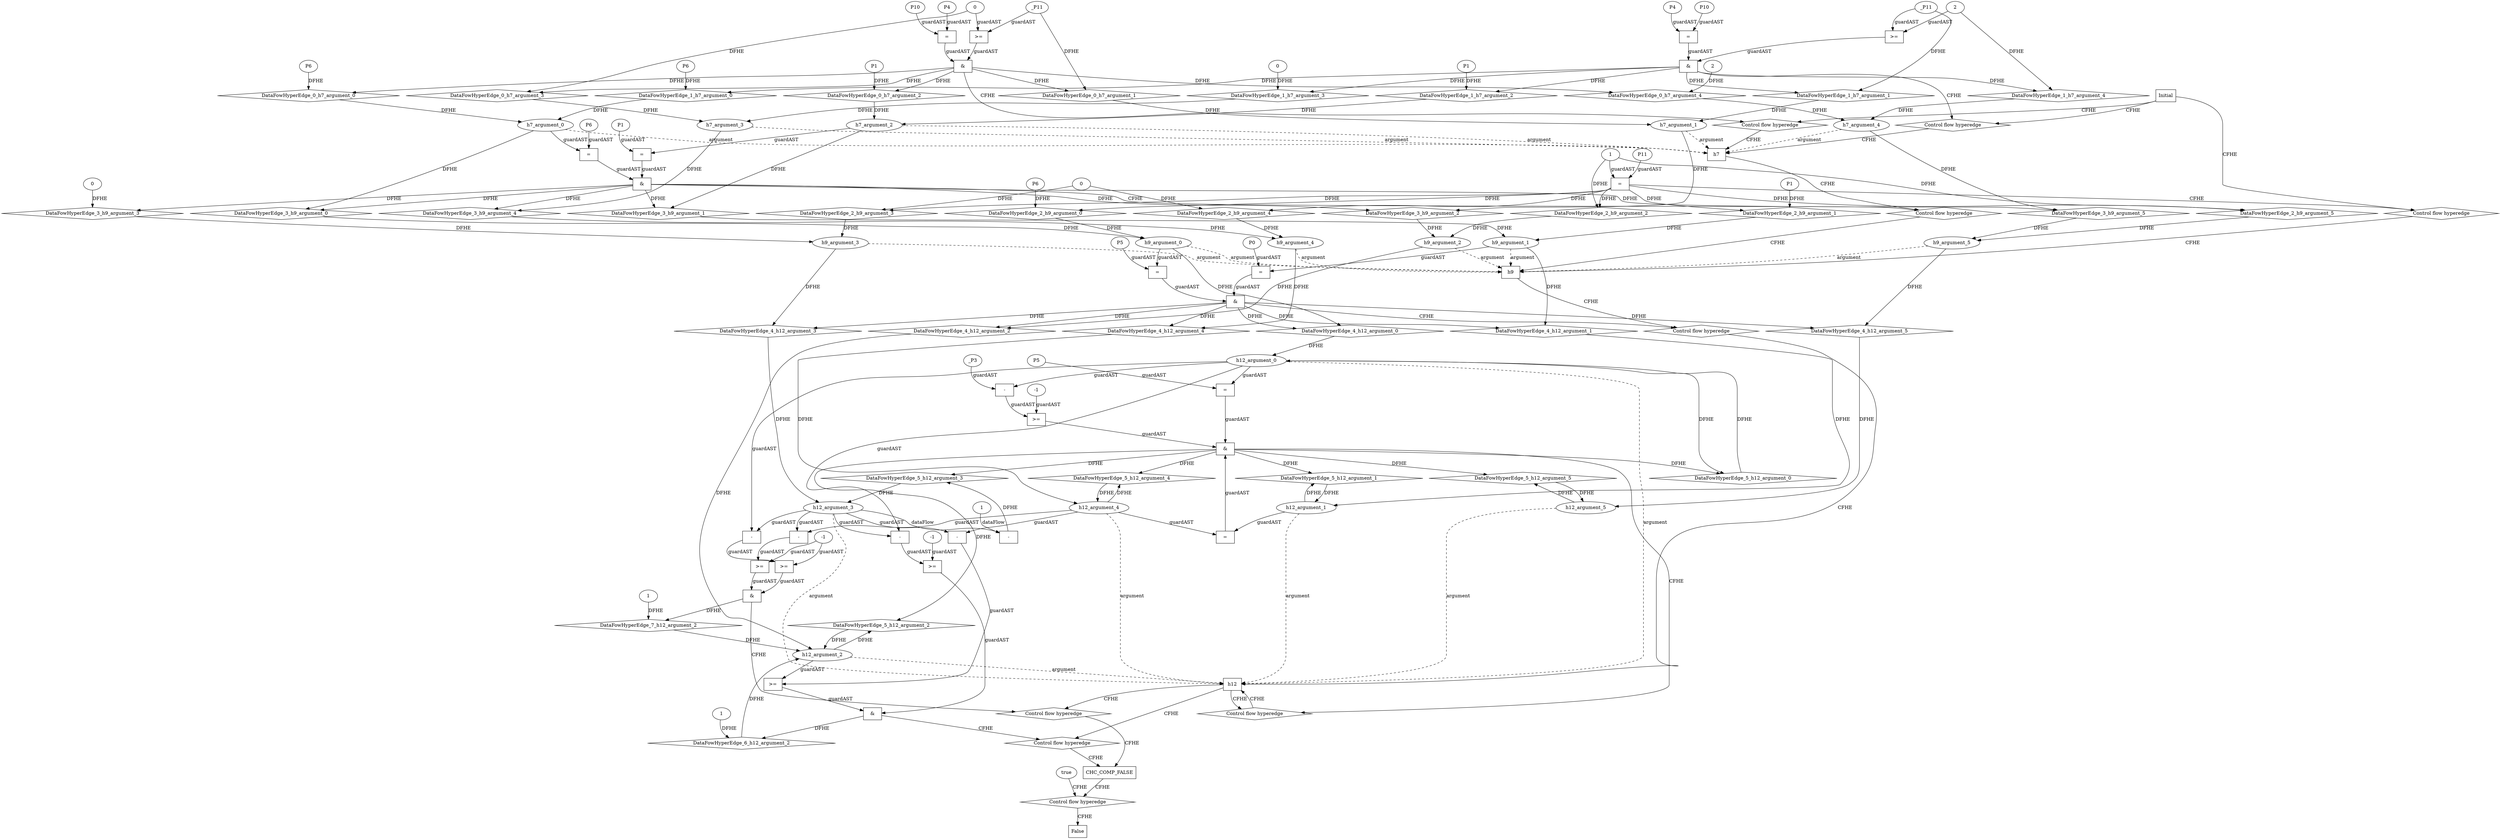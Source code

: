 // Horn Graph
digraph {
	"xxxh7___Initial_0xxxdataFlow_0_node_0" [label="P6"  nodeName="xxxh7___Initial_0xxxdataFlow_0_node_0" class=symbolicConstant GNNNodeID=5]
	"xxxh7___Initial_0xxxdataFlow1_node_0" [label="2"  nodeName="xxxh7___Initial_0xxxdataFlow1_node_0" class=IdealInt GNNNodeID=6]
	"xxxh7___Initial_0xxxdataFlow2_node_0" [label="_P11"  nodeName="xxxh7___Initial_0xxxdataFlow2_node_0" class=symbolicConstant GNNNodeID=7]
	"xxxh7___Initial_0xxxdataFlow3_node_0" [label="0"  nodeName="xxxh7___Initial_0xxxdataFlow3_node_0" class=IdealInt GNNNodeID=8]
	"xxxh7___Initial_0xxxdataFlow4_node_0" [label="P1"  nodeName="xxxh7___Initial_0xxxdataFlow4_node_0" class=symbolicConstant GNNNodeID=9]
	"xxxh7___Initial_0xxxguard_0_node_0" [label=">="  nodeName="xxxh7___Initial_0xxxguard_0_node_0" class=Operator GNNNodeID=10 shape=rect]
		"xxxh7___Initial_0xxxdataFlow3_node_0" -> "xxxh7___Initial_0xxxguard_0_node_0" [ label="guardAST"]
		"xxxh7___Initial_0xxxdataFlow2_node_0" -> "xxxh7___Initial_0xxxguard_0_node_0" [ label="guardAST"]
	"xxxh7___Initial_0xxxguard1_node_0" [label="="  nodeName="xxxh7___Initial_0xxxguard1_node_0" class=Operator GNNNodeID=11 shape=rect]
	"xxxh7___Initial_0xxxguard1_node_1" [label="P4"  nodeName="xxxh7___Initial_0xxxguard1_node_1" class=symbolicConstant GNNNodeID=12]
	"xxxh7___Initial_0xxxguard1_node_2" [label="P10"  nodeName="xxxh7___Initial_0xxxguard1_node_2" class=symbolicConstant GNNNodeID=13]
		"xxxh7___Initial_0xxxguard1_node_1" -> "xxxh7___Initial_0xxxguard1_node_0" [ label="guardAST"]
		"xxxh7___Initial_0xxxguard1_node_2" -> "xxxh7___Initial_0xxxguard1_node_0" [ label="guardAST"]
	"xxxh7___Initial_1xxxdataFlow_0_node_0" [label="P6"  nodeName="xxxh7___Initial_1xxxdataFlow_0_node_0" class=symbolicConstant GNNNodeID=14]
	"xxxh7___Initial_1xxxdataFlow1_node_0" [label="2"  nodeName="xxxh7___Initial_1xxxdataFlow1_node_0" class=IdealInt GNNNodeID=15]
	"xxxh7___Initial_1xxxdataFlow2_node_0" [label="_P11"  nodeName="xxxh7___Initial_1xxxdataFlow2_node_0" class=symbolicConstant GNNNodeID=16]
	"xxxh7___Initial_1xxxdataFlow3_node_0" [label="0"  nodeName="xxxh7___Initial_1xxxdataFlow3_node_0" class=IdealInt GNNNodeID=17]
	"xxxh7___Initial_1xxxdataFlow4_node_0" [label="P1"  nodeName="xxxh7___Initial_1xxxdataFlow4_node_0" class=symbolicConstant GNNNodeID=18]
	"xxxh7___Initial_1xxxguard_0_node_0" [label=">="  nodeName="xxxh7___Initial_1xxxguard_0_node_0" class=Operator GNNNodeID=19 shape=rect]
		"xxxh7___Initial_1xxxdataFlow2_node_0" -> "xxxh7___Initial_1xxxguard_0_node_0" [ label="guardAST"]
		"xxxh7___Initial_1xxxdataFlow1_node_0" -> "xxxh7___Initial_1xxxguard_0_node_0" [ label="guardAST"]
	"xxxh7___Initial_1xxxguard1_node_0" [label="="  nodeName="xxxh7___Initial_1xxxguard1_node_0" class=Operator GNNNodeID=20 shape=rect]
	"xxxh7___Initial_1xxxguard1_node_1" [label="P4"  nodeName="xxxh7___Initial_1xxxguard1_node_1" class=symbolicConstant GNNNodeID=21]
	"xxxh7___Initial_1xxxguard1_node_2" [label="P10"  nodeName="xxxh7___Initial_1xxxguard1_node_2" class=symbolicConstant GNNNodeID=22]
		"xxxh7___Initial_1xxxguard1_node_1" -> "xxxh7___Initial_1xxxguard1_node_0" [ label="guardAST"]
		"xxxh7___Initial_1xxxguard1_node_2" -> "xxxh7___Initial_1xxxguard1_node_0" [ label="guardAST"]
	"xxxh9___Initial_2xxxdataFlow_0_node_0" [label="0"  nodeName="xxxh9___Initial_2xxxdataFlow_0_node_0" class=IdealInt GNNNodeID=29]
	"xxxh9___Initial_2xxxdataFlow1_node_0" [label="1"  nodeName="xxxh9___Initial_2xxxdataFlow1_node_0" class=IdealInt GNNNodeID=30]
	"xxxh9___Initial_2xxxdataFlow3_node_0" [label="P1"  nodeName="xxxh9___Initial_2xxxdataFlow3_node_0" class=symbolicConstant GNNNodeID=31]
	"xxxh9___Initial_2xxxdataFlow4_node_0" [label="P6"  nodeName="xxxh9___Initial_2xxxdataFlow4_node_0" class=symbolicConstant GNNNodeID=32]
	"xxxh9___Initial_2xxxguard_0_node_0" [label="="  nodeName="xxxh9___Initial_2xxxguard_0_node_0" class=Operator GNNNodeID=33 shape=rect]
	"xxxh9___Initial_2xxxguard_0_node_2" [label="P11"  nodeName="xxxh9___Initial_2xxxguard_0_node_2" class=symbolicConstant GNNNodeID=34]
		"xxxh9___Initial_2xxxdataFlow1_node_0" -> "xxxh9___Initial_2xxxguard_0_node_0" [ label="guardAST"]
		"xxxh9___Initial_2xxxguard_0_node_2" -> "xxxh9___Initial_2xxxguard_0_node_0" [ label="guardAST"]
	"xxxh9___h7_3xxxdataFlow1_node_0" [label="0"  nodeName="xxxh9___h7_3xxxdataFlow1_node_0" class=IdealInt GNNNodeID=35]
	"xxxh9___h7_3xxxguard_0_node_0" [label="="  nodeName="xxxh9___h7_3xxxguard_0_node_0" class=Operator GNNNodeID=36 shape=rect]
	"xxxh9___h7_3xxxguard_0_node_1" [label="P6"  nodeName="xxxh9___h7_3xxxguard_0_node_1" class=symbolicConstant GNNNodeID=37]
		"xxxh9___h7_3xxxguard_0_node_1" -> "xxxh9___h7_3xxxguard_0_node_0" [ label="guardAST"]
		"h7_argument_0" -> "xxxh9___h7_3xxxguard_0_node_0" [ label="guardAST"]
	"xxxh9___h7_3xxxguard1_node_0" [label="="  nodeName="xxxh9___h7_3xxxguard1_node_0" class=Operator GNNNodeID=38 shape=rect]
	"xxxh9___h7_3xxxguard1_node_1" [label="P1"  nodeName="xxxh9___h7_3xxxguard1_node_1" class=symbolicConstant GNNNodeID=39]
		"xxxh9___h7_3xxxguard1_node_1" -> "xxxh9___h7_3xxxguard1_node_0" [ label="guardAST"]
		"h7_argument_2" -> "xxxh9___h7_3xxxguard1_node_0" [ label="guardAST"]
	"xxxh12___h9_4xxxguard_0_node_0" [label="="  nodeName="xxxh12___h9_4xxxguard_0_node_0" class=Operator GNNNodeID=46 shape=rect]
	"xxxh12___h9_4xxxguard_0_node_1" [label="P5"  nodeName="xxxh12___h9_4xxxguard_0_node_1" class=symbolicConstant GNNNodeID=47]
		"xxxh12___h9_4xxxguard_0_node_1" -> "xxxh12___h9_4xxxguard_0_node_0" [ label="guardAST"]
		"h9_argument_0" -> "xxxh12___h9_4xxxguard_0_node_0" [ label="guardAST"]
	"xxxh12___h9_4xxxguard1_node_0" [label="="  nodeName="xxxh12___h9_4xxxguard1_node_0" class=Operator GNNNodeID=48 shape=rect]
	"xxxh12___h9_4xxxguard1_node_1" [label="P0"  nodeName="xxxh12___h9_4xxxguard1_node_1" class=symbolicConstant GNNNodeID=49]
		"xxxh12___h9_4xxxguard1_node_1" -> "xxxh12___h9_4xxxguard1_node_0" [ label="guardAST"]
		"h9_argument_1" -> "xxxh12___h9_4xxxguard1_node_0" [ label="guardAST"]
	"xxxh12___h12_5xxxdataFlow_0_node_0" [label="-"  nodeName="xxxh12___h12_5xxxdataFlow_0_node_0" class=Operator GNNNodeID=50 shape=rect]
	"xxxh12___h12_5xxxdataFlow_0_node_2" [label="1"  nodeName="xxxh12___h12_5xxxdataFlow_0_node_2" class=IdealInt GNNNodeID=51]
		"h12_argument_3" -> "xxxh12___h12_5xxxdataFlow_0_node_0" [ label="dataFlow"]
		"xxxh12___h12_5xxxdataFlow_0_node_2" -> "xxxh12___h12_5xxxdataFlow_0_node_0" [ label="dataFlow"]
	"xxxh12___h12_5xxxguard_0_node_0" [label=">="  nodeName="xxxh12___h12_5xxxguard_0_node_0" class=Operator GNNNodeID=52 shape=rect]
	"xxxh12___h12_5xxxguard_0_node_1" [label="-"  nodeName="xxxh12___h12_5xxxguard_0_node_1" class=Operator GNNNodeID=53 shape=rect]
	"xxxh12___h12_5xxxguard_0_node_3" [label="_P3"  nodeName="xxxh12___h12_5xxxguard_0_node_3" class=symbolicConstant GNNNodeID=54]
	"xxxh12___h12_5xxxguard_0_node_4" [label="-1"  nodeName="xxxh12___h12_5xxxguard_0_node_4" class=IdealInt GNNNodeID=55]
		"xxxh12___h12_5xxxguard_0_node_1" -> "xxxh12___h12_5xxxguard_0_node_0" [ label="guardAST"]
		"xxxh12___h12_5xxxguard_0_node_4" -> "xxxh12___h12_5xxxguard_0_node_0" [ label="guardAST"]
		"h12_argument_0" -> "xxxh12___h12_5xxxguard_0_node_1" [ label="guardAST"]
		"xxxh12___h12_5xxxguard_0_node_3" -> "xxxh12___h12_5xxxguard_0_node_1" [ label="guardAST"]
	"xxxh12___h12_5xxxguard1_node_0" [label="="  nodeName="xxxh12___h12_5xxxguard1_node_0" class=Operator GNNNodeID=56 shape=rect]
	"xxxh12___h12_5xxxguard1_node_1" [label="P5"  nodeName="xxxh12___h12_5xxxguard1_node_1" class=symbolicConstant GNNNodeID=57]
		"xxxh12___h12_5xxxguard1_node_1" -> "xxxh12___h12_5xxxguard1_node_0" [ label="guardAST"]
		"h12_argument_0" -> "xxxh12___h12_5xxxguard1_node_0" [ label="guardAST"]
	"xxxh12___h12_5xxxguard2_node_0" [label="="  nodeName="xxxh12___h12_5xxxguard2_node_0" class=Operator GNNNodeID=58 shape=rect]
		"h12_argument_4" -> "xxxh12___h12_5xxxguard2_node_0" [ label="guardAST"]
		"h12_argument_1" -> "xxxh12___h12_5xxxguard2_node_0" [ label="guardAST"]
	"xxxCHC_COMP_FALSE___h12_6xxxguard_0_node_0" [label=">="  nodeName="xxxCHC_COMP_FALSE___h12_6xxxguard_0_node_0" class=Operator GNNNodeID=59 shape=rect]
	"xxxCHC_COMP_FALSE___h12_6xxxguard_0_node_1" [label="-"  nodeName="xxxCHC_COMP_FALSE___h12_6xxxguard_0_node_1" class=Operator GNNNodeID=60 shape=rect]
		"xxxCHC_COMP_FALSE___h12_6xxxguard_0_node_1" -> "xxxCHC_COMP_FALSE___h12_6xxxguard_0_node_0" [ label="guardAST"]
		"h12_argument_2" -> "xxxCHC_COMP_FALSE___h12_6xxxguard_0_node_0" [ label="guardAST"]
		"h12_argument_3" -> "xxxCHC_COMP_FALSE___h12_6xxxguard_0_node_1" [ label="guardAST"]
		"h12_argument_4" -> "xxxCHC_COMP_FALSE___h12_6xxxguard_0_node_1" [ label="guardAST"]
	"xxxCHC_COMP_FALSE___h12_6xxxguard1_node_0" [label=">="  nodeName="xxxCHC_COMP_FALSE___h12_6xxxguard1_node_0" class=Operator GNNNodeID=61 shape=rect]
	"xxxCHC_COMP_FALSE___h12_6xxxguard1_node_1" [label="-1"  nodeName="xxxCHC_COMP_FALSE___h12_6xxxguard1_node_1" class=IdealInt GNNNodeID=62]
	"xxxCHC_COMP_FALSE___h12_6xxxguard1_node_2" [label="-"  nodeName="xxxCHC_COMP_FALSE___h12_6xxxguard1_node_2" class=Operator GNNNodeID=63 shape=rect]
		"xxxCHC_COMP_FALSE___h12_6xxxguard1_node_1" -> "xxxCHC_COMP_FALSE___h12_6xxxguard1_node_0" [ label="guardAST"]
		"xxxCHC_COMP_FALSE___h12_6xxxguard1_node_2" -> "xxxCHC_COMP_FALSE___h12_6xxxguard1_node_0" [ label="guardAST"]
		"h12_argument_0" -> "xxxCHC_COMP_FALSE___h12_6xxxguard1_node_2" [ label="guardAST"]
		"h12_argument_3" -> "xxxCHC_COMP_FALSE___h12_6xxxguard1_node_2" [ label="guardAST"]
	"xxxCHC_COMP_FALSE___h12_7xxxguard_0_node_0" [label=">="  nodeName="xxxCHC_COMP_FALSE___h12_7xxxguard_0_node_0" class=Operator GNNNodeID=64 shape=rect]
	"xxxCHC_COMP_FALSE___h12_7xxxguard_0_node_1" [label="-1"  nodeName="xxxCHC_COMP_FALSE___h12_7xxxguard_0_node_1" class=IdealInt GNNNodeID=65]
	"xxxCHC_COMP_FALSE___h12_7xxxguard_0_node_2" [label="-"  nodeName="xxxCHC_COMP_FALSE___h12_7xxxguard_0_node_2" class=Operator GNNNodeID=66 shape=rect]
		"xxxCHC_COMP_FALSE___h12_7xxxguard_0_node_1" -> "xxxCHC_COMP_FALSE___h12_7xxxguard_0_node_0" [ label="guardAST"]
		"xxxCHC_COMP_FALSE___h12_7xxxguard_0_node_2" -> "xxxCHC_COMP_FALSE___h12_7xxxguard_0_node_0" [ label="guardAST"]
		"h12_argument_3" -> "xxxCHC_COMP_FALSE___h12_7xxxguard_0_node_2" [ label="guardAST"]
		"h12_argument_4" -> "xxxCHC_COMP_FALSE___h12_7xxxguard_0_node_2" [ label="guardAST"]
	"xxxCHC_COMP_FALSE___h12_7xxxguard1_node_0" [label=">="  nodeName="xxxCHC_COMP_FALSE___h12_7xxxguard1_node_0" class=Operator GNNNodeID=67 shape=rect]
	"xxxCHC_COMP_FALSE___h12_7xxxguard1_node_2" [label="-"  nodeName="xxxCHC_COMP_FALSE___h12_7xxxguard1_node_2" class=Operator GNNNodeID=68 shape=rect]
		"xxxCHC_COMP_FALSE___h12_7xxxguard_0_node_1" -> "xxxCHC_COMP_FALSE___h12_7xxxguard1_node_0" [ label="guardAST"]
		"xxxCHC_COMP_FALSE___h12_7xxxguard1_node_2" -> "xxxCHC_COMP_FALSE___h12_7xxxguard1_node_0" [ label="guardAST"]
		"h12_argument_0" -> "xxxCHC_COMP_FALSE___h12_7xxxguard1_node_2" [ label="guardAST"]
		"h12_argument_3" -> "xxxCHC_COMP_FALSE___h12_7xxxguard1_node_2" [ label="guardAST"]
	"xxxFALSE___CHC_COMP_FALSE_8xxxguard_0_node_0" [label="true"  nodeName="xxxFALSE___CHC_COMP_FALSE_8xxxguard_0_node_0" class=Constant GNNNodeID=69]
	"CHC_COMP_FALSE" [label="CHC_COMP_FALSE"  nodeName="CHC_COMP_FALSE" class=CONTROL GNNNodeID=70 shape="rect"]
	"h12" [label="h12"  nodeName="h12" class=CONTROL GNNNodeID=71 shape="rect"]
	"h7" [label="h7"  nodeName="h7" class=CONTROL GNNNodeID=72 shape="rect"]
	"h9" [label="h9"  nodeName="h9" class=CONTROL GNNNodeID=73 shape="rect"]
	"FALSE" [label="False"  nodeName=False class=CONTROL GNNNodeID=74 shape="rect"]
	"Initial" [label="Initial"  nodeName=Initial class=CONTROL GNNNodeID=75 shape="rect"]
	"ControlFowHyperEdge_0" [label="Control flow hyperedge"  hyperEdgeNodeID=0 nodeName=ControlFowHyperEdge_0 class=controlFlowHyperEdge shape="diamond"]
		"Initial" -> ControlFowHyperEdge_0 [ label="CFHE"]
		"ControlFowHyperEdge_0" -> "h7" [ label="CFHE"]
	"ControlFowHyperEdge_1" [label="Control flow hyperedge"  hyperEdgeNodeID=1 nodeName=ControlFowHyperEdge_1 class=controlFlowHyperEdge shape="diamond"]
		"Initial" -> ControlFowHyperEdge_1 [ label="CFHE"]
		"ControlFowHyperEdge_1" -> "h7" [ label="CFHE"]
	"ControlFowHyperEdge_2" [label="Control flow hyperedge"  hyperEdgeNodeID=2 nodeName=ControlFowHyperEdge_2 class=controlFlowHyperEdge shape="diamond"]
		"Initial" -> ControlFowHyperEdge_2 [ label="CFHE"]
		"ControlFowHyperEdge_2" -> "h9" [ label="CFHE"]
	"ControlFowHyperEdge_3" [label="Control flow hyperedge"  hyperEdgeNodeID=3 nodeName=ControlFowHyperEdge_3 class=controlFlowHyperEdge shape="diamond"]
		"h7" -> ControlFowHyperEdge_3 [ label="CFHE"]
		"ControlFowHyperEdge_3" -> "h9" [ label="CFHE"]
	"ControlFowHyperEdge_4" [label="Control flow hyperedge"  hyperEdgeNodeID=4 nodeName=ControlFowHyperEdge_4 class=controlFlowHyperEdge shape="diamond"]
		"h9" -> ControlFowHyperEdge_4 [ label="CFHE"]
		"ControlFowHyperEdge_4" -> "h12" [ label="CFHE"]
	"ControlFowHyperEdge_5" [label="Control flow hyperedge"  hyperEdgeNodeID=5 nodeName=ControlFowHyperEdge_5 class=controlFlowHyperEdge shape="diamond"]
		"h12" -> ControlFowHyperEdge_5 [ label="CFHE"]
		"ControlFowHyperEdge_5" -> "h12" [ label="CFHE"]
	"ControlFowHyperEdge_6" [label="Control flow hyperedge"  hyperEdgeNodeID=6 nodeName=ControlFowHyperEdge_6 class=controlFlowHyperEdge shape="diamond"]
		"h12" -> ControlFowHyperEdge_6 [ label="CFHE"]
		"ControlFowHyperEdge_6" -> "CHC_COMP_FALSE" [ label="CFHE"]
	"ControlFowHyperEdge_7" [label="Control flow hyperedge"  hyperEdgeNodeID=7 nodeName=ControlFowHyperEdge_7 class=controlFlowHyperEdge shape="diamond"]
		"h12" -> ControlFowHyperEdge_7 [ label="CFHE"]
		"ControlFowHyperEdge_7" -> "CHC_COMP_FALSE" [ label="CFHE"]
	"ControlFowHyperEdge_8" [label="Control flow hyperedge"  hyperEdgeNodeID=8 nodeName=ControlFowHyperEdge_8 class=controlFlowHyperEdge shape="diamond"]
		"CHC_COMP_FALSE" -> ControlFowHyperEdge_8 [ label="CFHE"]
		"ControlFowHyperEdge_8" -> "FALSE" [ label="CFHE"]
	"h7_argument_0" [label="h7_argument_0"  nodeName=argument0 class=argument shape=oval GNNNodeID=76 head="h7"]
		"h7_argument_0" -> "h7" [ label="argument" style=dashed]
	"h7_argument_1" [label="h7_argument_1"  nodeName=argument1 class=argument shape=oval GNNNodeID=76 head="h7"]
		"h7_argument_1" -> "h7" [ label="argument" style=dashed]
	"h7_argument_2" [label="h7_argument_2"  nodeName=argument2 class=argument shape=oval GNNNodeID=76 head="h7"]
		"h7_argument_2" -> "h7" [ label="argument" style=dashed]
	"h7_argument_3" [label="h7_argument_3"  nodeName=argument3 class=argument shape=oval GNNNodeID=76 head="h7"]
		"h7_argument_3" -> "h7" [ label="argument" style=dashed]
	"h7_argument_4" [label="h7_argument_4"  nodeName=argument4 class=argument shape=oval GNNNodeID=76 head="h7"]
		"h7_argument_4" -> "h7" [ label="argument" style=dashed]
	"h9_argument_0" [label="h9_argument_0"  nodeName=argument0 class=argument shape=oval GNNNodeID=76 head="h9"]
		"h9_argument_0" -> "h9" [ label="argument" style=dashed]
	"h9_argument_1" [label="h9_argument_1"  nodeName=argument1 class=argument shape=oval GNNNodeID=76 head="h9"]
		"h9_argument_1" -> "h9" [ label="argument" style=dashed]
	"h9_argument_2" [label="h9_argument_2"  nodeName=argument2 class=argument shape=oval GNNNodeID=76 head="h9"]
		"h9_argument_2" -> "h9" [ label="argument" style=dashed]
	"h9_argument_3" [label="h9_argument_3"  nodeName=argument3 class=argument shape=oval GNNNodeID=76 head="h9"]
		"h9_argument_3" -> "h9" [ label="argument" style=dashed]
	"h9_argument_4" [label="h9_argument_4"  nodeName=argument4 class=argument shape=oval GNNNodeID=76 head="h9"]
		"h9_argument_4" -> "h9" [ label="argument" style=dashed]
	"h9_argument_5" [label="h9_argument_5"  nodeName=argument5 class=argument shape=oval GNNNodeID=76 head="h9"]
		"h9_argument_5" -> "h9" [ label="argument" style=dashed]
	"h12_argument_0" [label="h12_argument_0"  nodeName=argument0 class=argument shape=oval GNNNodeID=76 head="h12"]
		"h12_argument_0" -> "h12" [ label="argument" style=dashed]
	"h12_argument_1" [label="h12_argument_1"  nodeName=argument1 class=argument shape=oval GNNNodeID=76 head="h12"]
		"h12_argument_1" -> "h12" [ label="argument" style=dashed]
	"h12_argument_2" [label="h12_argument_2"  nodeName=argument2 class=argument shape=oval GNNNodeID=76 head="h12"]
		"h12_argument_2" -> "h12" [ label="argument" style=dashed]
	"h12_argument_3" [label="h12_argument_3"  nodeName=argument3 class=argument shape=oval GNNNodeID=76 head="h12"]
		"h12_argument_3" -> "h12" [ label="argument" style=dashed]
	"h12_argument_4" [label="h12_argument_4"  nodeName=argument4 class=argument shape=oval GNNNodeID=76 head="h12"]
		"h12_argument_4" -> "h12" [ label="argument" style=dashed]
	"h12_argument_5" [label="h12_argument_5"  nodeName=argument5 class=argument shape=oval GNNNodeID=76 head="h12"]
		"h12_argument_5" -> "h12" [ label="argument" style=dashed]
	"xxxh7___Initial_0xxx_and" [label="&"  andName="xxxh7___Initial_0xxx_and" class=Operator shape=rect]
		"xxxh7___Initial_0xxxguard_0_node_0" -> "xxxh7___Initial_0xxx_and" [ label="guardAST"]
		"xxxh7___Initial_0xxxguard1_node_0" -> "xxxh7___Initial_0xxx_and" [ label="guardAST"]
		"xxxh7___Initial_0xxx_and" -> "ControlFowHyperEdge_0" [ label="CFHE"]
	"xxxh7___Initial_1xxx_and" [label="&"  andName="xxxh7___Initial_1xxx_and" class=Operator shape=rect]
		"xxxh7___Initial_1xxxguard_0_node_0" -> "xxxh7___Initial_1xxx_and" [ label="guardAST"]
		"xxxh7___Initial_1xxxguard1_node_0" -> "xxxh7___Initial_1xxx_and" [ label="guardAST"]
		"xxxh7___Initial_1xxx_and" -> "ControlFowHyperEdge_1" [ label="CFHE"]
		"xxxh9___Initial_2xxxguard_0_node_0" -> "ControlFowHyperEdge_2" [ label="CFHE"]
	"xxxh9___h7_3xxx_and" [label="&"  andName="xxxh9___h7_3xxx_and" class=Operator shape=rect]
		"xxxh9___h7_3xxxguard_0_node_0" -> "xxxh9___h7_3xxx_and" [ label="guardAST"]
		"xxxh9___h7_3xxxguard1_node_0" -> "xxxh9___h7_3xxx_and" [ label="guardAST"]
		"xxxh9___h7_3xxx_and" -> "ControlFowHyperEdge_3" [ label="CFHE"]
	"xxxh12___h9_4xxx_and" [label="&"  andName="xxxh12___h9_4xxx_and" class=Operator shape=rect]
		"xxxh12___h9_4xxxguard_0_node_0" -> "xxxh12___h9_4xxx_and" [ label="guardAST"]
		"xxxh12___h9_4xxxguard1_node_0" -> "xxxh12___h9_4xxx_and" [ label="guardAST"]
		"xxxh12___h9_4xxx_and" -> "ControlFowHyperEdge_4" [ label="CFHE"]
	"xxxh12___h12_5xxx_and" [label="&"  andName="xxxh12___h12_5xxx_and" class=Operator shape=rect]
		"xxxh12___h12_5xxxguard_0_node_0" -> "xxxh12___h12_5xxx_and" [ label="guardAST"]
		"xxxh12___h12_5xxxguard1_node_0" -> "xxxh12___h12_5xxx_and" [ label="guardAST"]
		"xxxh12___h12_5xxxguard2_node_0" -> "xxxh12___h12_5xxx_and" [ label="guardAST"]
		"xxxh12___h12_5xxx_and" -> "ControlFowHyperEdge_5" [ label="CFHE"]
	"xxxCHC_COMP_FALSE___h12_6xxx_and" [label="&"  andName="xxxCHC_COMP_FALSE___h12_6xxx_and" class=Operator shape=rect]
		"xxxCHC_COMP_FALSE___h12_6xxxguard_0_node_0" -> "xxxCHC_COMP_FALSE___h12_6xxx_and" [ label="guardAST"]
		"xxxCHC_COMP_FALSE___h12_6xxxguard1_node_0" -> "xxxCHC_COMP_FALSE___h12_6xxx_and" [ label="guardAST"]
		"xxxCHC_COMP_FALSE___h12_6xxx_and" -> "ControlFowHyperEdge_6" [ label="CFHE"]
	"xxxCHC_COMP_FALSE___h12_7xxx_and" [label="&"  andName="xxxCHC_COMP_FALSE___h12_7xxx_and" class=Operator shape=rect]
		"xxxCHC_COMP_FALSE___h12_7xxxguard_0_node_0" -> "xxxCHC_COMP_FALSE___h12_7xxx_and" [ label="guardAST"]
		"xxxCHC_COMP_FALSE___h12_7xxxguard1_node_0" -> "xxxCHC_COMP_FALSE___h12_7xxx_and" [ label="guardAST"]
		"xxxCHC_COMP_FALSE___h12_7xxx_and" -> "ControlFowHyperEdge_7" [ label="CFHE"]
		"xxxFALSE___CHC_COMP_FALSE_8xxxguard_0_node_0" -> "ControlFowHyperEdge_8" [ label="CFHE"]
	"xxxCHC_COMP_FALSE___h12_6xxxh12_argument_2_constant_1" [label="1"  nodeName="xxxCHC_COMP_FALSE___h12_6xxxh12_argument_2_constant_1" class=Constant]
	"DataFowHyperEdge_6_h12_argument_2" [label="DataFowHyperEdge_6_h12_argument_2"  nodeName="DataFowHyperEdge_6_h12_argument_2" class=DataFlowHyperedge shape=diamond]
		"DataFowHyperEdge_6_h12_argument_2" -> "h12_argument_2" [ label="DFHE"]
		"xxxCHC_COMP_FALSE___h12_6xxx_and" -> "DataFowHyperEdge_6_h12_argument_2" [ label="DFHE"]
		"xxxCHC_COMP_FALSE___h12_6xxxh12_argument_2_constant_1" -> "DataFowHyperEdge_6_h12_argument_2" [ label="DFHE"]
	"xxxCHC_COMP_FALSE___h12_7xxxh12_argument_2_constant_1" [label="1"  nodeName="xxxCHC_COMP_FALSE___h12_7xxxh12_argument_2_constant_1" class=Constant]
	"DataFowHyperEdge_7_h12_argument_2" [label="DataFowHyperEdge_7_h12_argument_2"  nodeName="DataFowHyperEdge_7_h12_argument_2" class=DataFlowHyperedge shape=diamond]
		"DataFowHyperEdge_7_h12_argument_2" -> "h12_argument_2" [ label="DFHE"]
		"xxxCHC_COMP_FALSE___h12_7xxx_and" -> "DataFowHyperEdge_7_h12_argument_2" [ label="DFHE"]
		"xxxCHC_COMP_FALSE___h12_7xxxh12_argument_2_constant_1" -> "DataFowHyperEdge_7_h12_argument_2" [ label="DFHE"]
		"h7_argument_0" -> "DataFowHyperEdge_3_h9_argument_0" [ label="DFHE"]
	"DataFowHyperEdge_3_h9_argument_0" [label="DataFowHyperEdge_3_h9_argument_0"  nodeName="DataFowHyperEdge_3_h9_argument_0" class=DataFlowHyperedge shape=diamond]
		"DataFowHyperEdge_3_h9_argument_0" -> "h9_argument_0" [ label="DFHE"]
		"xxxh9___h7_3xxx_and" -> "DataFowHyperEdge_3_h9_argument_0" [ label="DFHE"]
		"h7_argument_2" -> "DataFowHyperEdge_3_h9_argument_1" [ label="DFHE"]
	"DataFowHyperEdge_3_h9_argument_1" [label="DataFowHyperEdge_3_h9_argument_1"  nodeName="DataFowHyperEdge_3_h9_argument_1" class=DataFlowHyperedge shape=diamond]
		"DataFowHyperEdge_3_h9_argument_1" -> "h9_argument_1" [ label="DFHE"]
		"xxxh9___h7_3xxx_and" -> "DataFowHyperEdge_3_h9_argument_1" [ label="DFHE"]
		"h7_argument_3" -> "DataFowHyperEdge_3_h9_argument_4" [ label="DFHE"]
	"DataFowHyperEdge_3_h9_argument_4" [label="DataFowHyperEdge_3_h9_argument_4"  nodeName="DataFowHyperEdge_3_h9_argument_4" class=DataFlowHyperedge shape=diamond]
		"DataFowHyperEdge_3_h9_argument_4" -> "h9_argument_4" [ label="DFHE"]
		"xxxh9___h7_3xxx_and" -> "DataFowHyperEdge_3_h9_argument_4" [ label="DFHE"]
		"h7_argument_4" -> "DataFowHyperEdge_3_h9_argument_5" [ label="DFHE"]
	"DataFowHyperEdge_3_h9_argument_5" [label="DataFowHyperEdge_3_h9_argument_5"  nodeName="DataFowHyperEdge_3_h9_argument_5" class=DataFlowHyperedge shape=diamond]
		"DataFowHyperEdge_3_h9_argument_5" -> "h9_argument_5" [ label="DFHE"]
		"xxxh9___h7_3xxx_and" -> "DataFowHyperEdge_3_h9_argument_5" [ label="DFHE"]
		"h9_argument_0" -> "DataFowHyperEdge_4_h12_argument_0" [ label="DFHE"]
	"DataFowHyperEdge_4_h12_argument_0" [label="DataFowHyperEdge_4_h12_argument_0"  nodeName="DataFowHyperEdge_4_h12_argument_0" class=DataFlowHyperedge shape=diamond]
		"DataFowHyperEdge_4_h12_argument_0" -> "h12_argument_0" [ label="DFHE"]
		"xxxh12___h9_4xxx_and" -> "DataFowHyperEdge_4_h12_argument_0" [ label="DFHE"]
		"h9_argument_4" -> "DataFowHyperEdge_4_h12_argument_4" [ label="DFHE"]
	"DataFowHyperEdge_4_h12_argument_4" [label="DataFowHyperEdge_4_h12_argument_4"  nodeName="DataFowHyperEdge_4_h12_argument_4" class=DataFlowHyperedge shape=diamond]
		"DataFowHyperEdge_4_h12_argument_4" -> "h12_argument_4" [ label="DFHE"]
		"xxxh12___h9_4xxx_and" -> "DataFowHyperEdge_4_h12_argument_4" [ label="DFHE"]
		"h9_argument_2" -> "DataFowHyperEdge_4_h12_argument_2" [ label="DFHE"]
	"DataFowHyperEdge_4_h12_argument_2" [label="DataFowHyperEdge_4_h12_argument_2"  nodeName="DataFowHyperEdge_4_h12_argument_2" class=DataFlowHyperedge shape=diamond]
		"DataFowHyperEdge_4_h12_argument_2" -> "h12_argument_2" [ label="DFHE"]
		"xxxh12___h9_4xxx_and" -> "DataFowHyperEdge_4_h12_argument_2" [ label="DFHE"]
		"h9_argument_5" -> "DataFowHyperEdge_4_h12_argument_5" [ label="DFHE"]
	"DataFowHyperEdge_4_h12_argument_5" [label="DataFowHyperEdge_4_h12_argument_5"  nodeName="DataFowHyperEdge_4_h12_argument_5" class=DataFlowHyperedge shape=diamond]
		"DataFowHyperEdge_4_h12_argument_5" -> "h12_argument_5" [ label="DFHE"]
		"xxxh12___h9_4xxx_and" -> "DataFowHyperEdge_4_h12_argument_5" [ label="DFHE"]
		"h9_argument_1" -> "DataFowHyperEdge_4_h12_argument_1" [ label="DFHE"]
	"DataFowHyperEdge_4_h12_argument_1" [label="DataFowHyperEdge_4_h12_argument_1"  nodeName="DataFowHyperEdge_4_h12_argument_1" class=DataFlowHyperedge shape=diamond]
		"DataFowHyperEdge_4_h12_argument_1" -> "h12_argument_1" [ label="DFHE"]
		"xxxh12___h9_4xxx_and" -> "DataFowHyperEdge_4_h12_argument_1" [ label="DFHE"]
		"h9_argument_3" -> "DataFowHyperEdge_4_h12_argument_3" [ label="DFHE"]
	"DataFowHyperEdge_4_h12_argument_3" [label="DataFowHyperEdge_4_h12_argument_3"  nodeName="DataFowHyperEdge_4_h12_argument_3" class=DataFlowHyperedge shape=diamond]
		"DataFowHyperEdge_4_h12_argument_3" -> "h12_argument_3" [ label="DFHE"]
		"xxxh12___h9_4xxx_and" -> "DataFowHyperEdge_4_h12_argument_3" [ label="DFHE"]
		"h12_argument_0" -> "DataFowHyperEdge_5_h12_argument_0" [ label="DFHE"]
	"DataFowHyperEdge_5_h12_argument_0" [label="DataFowHyperEdge_5_h12_argument_0"  nodeName="DataFowHyperEdge_5_h12_argument_0" class=DataFlowHyperedge shape=diamond]
		"DataFowHyperEdge_5_h12_argument_0" -> "h12_argument_0" [ label="DFHE"]
		"xxxh12___h12_5xxx_and" -> "DataFowHyperEdge_5_h12_argument_0" [ label="DFHE"]
		"h12_argument_1" -> "DataFowHyperEdge_5_h12_argument_1" [ label="DFHE"]
	"DataFowHyperEdge_5_h12_argument_1" [label="DataFowHyperEdge_5_h12_argument_1"  nodeName="DataFowHyperEdge_5_h12_argument_1" class=DataFlowHyperedge shape=diamond]
		"DataFowHyperEdge_5_h12_argument_1" -> "h12_argument_1" [ label="DFHE"]
		"xxxh12___h12_5xxx_and" -> "DataFowHyperEdge_5_h12_argument_1" [ label="DFHE"]
		"h12_argument_2" -> "DataFowHyperEdge_5_h12_argument_2" [ label="DFHE"]
	"DataFowHyperEdge_5_h12_argument_2" [label="DataFowHyperEdge_5_h12_argument_2"  nodeName="DataFowHyperEdge_5_h12_argument_2" class=DataFlowHyperedge shape=diamond]
		"DataFowHyperEdge_5_h12_argument_2" -> "h12_argument_2" [ label="DFHE"]
		"xxxh12___h12_5xxx_and" -> "DataFowHyperEdge_5_h12_argument_2" [ label="DFHE"]
		"h12_argument_5" -> "DataFowHyperEdge_5_h12_argument_5" [ label="DFHE"]
	"DataFowHyperEdge_5_h12_argument_5" [label="DataFowHyperEdge_5_h12_argument_5"  nodeName="DataFowHyperEdge_5_h12_argument_5" class=DataFlowHyperedge shape=diamond]
		"DataFowHyperEdge_5_h12_argument_5" -> "h12_argument_5" [ label="DFHE"]
		"xxxh12___h12_5xxx_and" -> "DataFowHyperEdge_5_h12_argument_5" [ label="DFHE"]
	"DataFowHyperEdge_0_h7_argument_0" [label="DataFowHyperEdge_0_h7_argument_0"  nodeName="DataFowHyperEdge_0_h7_argument_0" class=DataFlowHyperedge shape=diamond]
		"DataFowHyperEdge_0_h7_argument_0" -> "h7_argument_0" [ label="DFHE"]
		"xxxh7___Initial_0xxx_and" -> "DataFowHyperEdge_0_h7_argument_0" [ label="DFHE"]
		"xxxh7___Initial_0xxxdataFlow_0_node_0" -> "DataFowHyperEdge_0_h7_argument_0" [ label="DFHE"]
	"DataFowHyperEdge_0_h7_argument_1" [label="DataFowHyperEdge_0_h7_argument_1"  nodeName="DataFowHyperEdge_0_h7_argument_1" class=DataFlowHyperedge shape=diamond]
		"DataFowHyperEdge_0_h7_argument_1" -> "h7_argument_1" [ label="DFHE"]
		"xxxh7___Initial_0xxx_and" -> "DataFowHyperEdge_0_h7_argument_1" [ label="DFHE"]
		"xxxh7___Initial_0xxxdataFlow2_node_0" -> "DataFowHyperEdge_0_h7_argument_1" [ label="DFHE"]
	"DataFowHyperEdge_0_h7_argument_2" [label="DataFowHyperEdge_0_h7_argument_2"  nodeName="DataFowHyperEdge_0_h7_argument_2" class=DataFlowHyperedge shape=diamond]
		"DataFowHyperEdge_0_h7_argument_2" -> "h7_argument_2" [ label="DFHE"]
		"xxxh7___Initial_0xxx_and" -> "DataFowHyperEdge_0_h7_argument_2" [ label="DFHE"]
		"xxxh7___Initial_0xxxdataFlow4_node_0" -> "DataFowHyperEdge_0_h7_argument_2" [ label="DFHE"]
	"DataFowHyperEdge_0_h7_argument_3" [label="DataFowHyperEdge_0_h7_argument_3"  nodeName="DataFowHyperEdge_0_h7_argument_3" class=DataFlowHyperedge shape=diamond]
		"DataFowHyperEdge_0_h7_argument_3" -> "h7_argument_3" [ label="DFHE"]
		"xxxh7___Initial_0xxx_and" -> "DataFowHyperEdge_0_h7_argument_3" [ label="DFHE"]
		"xxxh7___Initial_0xxxdataFlow3_node_0" -> "DataFowHyperEdge_0_h7_argument_3" [ label="DFHE"]
	"DataFowHyperEdge_0_h7_argument_4" [label="DataFowHyperEdge_0_h7_argument_4"  nodeName="DataFowHyperEdge_0_h7_argument_4" class=DataFlowHyperedge shape=diamond]
		"DataFowHyperEdge_0_h7_argument_4" -> "h7_argument_4" [ label="DFHE"]
		"xxxh7___Initial_0xxx_and" -> "DataFowHyperEdge_0_h7_argument_4" [ label="DFHE"]
		"xxxh7___Initial_0xxxdataFlow1_node_0" -> "DataFowHyperEdge_0_h7_argument_4" [ label="DFHE"]
	"DataFowHyperEdge_1_h7_argument_0" [label="DataFowHyperEdge_1_h7_argument_0"  nodeName="DataFowHyperEdge_1_h7_argument_0" class=DataFlowHyperedge shape=diamond]
		"DataFowHyperEdge_1_h7_argument_0" -> "h7_argument_0" [ label="DFHE"]
		"xxxh7___Initial_1xxx_and" -> "DataFowHyperEdge_1_h7_argument_0" [ label="DFHE"]
		"xxxh7___Initial_1xxxdataFlow_0_node_0" -> "DataFowHyperEdge_1_h7_argument_0" [ label="DFHE"]
	"DataFowHyperEdge_1_h7_argument_1" [label="DataFowHyperEdge_1_h7_argument_1"  nodeName="DataFowHyperEdge_1_h7_argument_1" class=DataFlowHyperedge shape=diamond]
		"DataFowHyperEdge_1_h7_argument_1" -> "h7_argument_1" [ label="DFHE"]
		"xxxh7___Initial_1xxx_and" -> "DataFowHyperEdge_1_h7_argument_1" [ label="DFHE"]
		"xxxh7___Initial_1xxxdataFlow2_node_0" -> "DataFowHyperEdge_1_h7_argument_1" [ label="DFHE"]
	"DataFowHyperEdge_1_h7_argument_2" [label="DataFowHyperEdge_1_h7_argument_2"  nodeName="DataFowHyperEdge_1_h7_argument_2" class=DataFlowHyperedge shape=diamond]
		"DataFowHyperEdge_1_h7_argument_2" -> "h7_argument_2" [ label="DFHE"]
		"xxxh7___Initial_1xxx_and" -> "DataFowHyperEdge_1_h7_argument_2" [ label="DFHE"]
		"xxxh7___Initial_1xxxdataFlow4_node_0" -> "DataFowHyperEdge_1_h7_argument_2" [ label="DFHE"]
	"DataFowHyperEdge_1_h7_argument_3" [label="DataFowHyperEdge_1_h7_argument_3"  nodeName="DataFowHyperEdge_1_h7_argument_3" class=DataFlowHyperedge shape=diamond]
		"DataFowHyperEdge_1_h7_argument_3" -> "h7_argument_3" [ label="DFHE"]
		"xxxh7___Initial_1xxx_and" -> "DataFowHyperEdge_1_h7_argument_3" [ label="DFHE"]
		"xxxh7___Initial_1xxxdataFlow3_node_0" -> "DataFowHyperEdge_1_h7_argument_3" [ label="DFHE"]
	"DataFowHyperEdge_1_h7_argument_4" [label="DataFowHyperEdge_1_h7_argument_4"  nodeName="DataFowHyperEdge_1_h7_argument_4" class=DataFlowHyperedge shape=diamond]
		"DataFowHyperEdge_1_h7_argument_4" -> "h7_argument_4" [ label="DFHE"]
		"xxxh7___Initial_1xxx_and" -> "DataFowHyperEdge_1_h7_argument_4" [ label="DFHE"]
		"xxxh7___Initial_1xxxdataFlow1_node_0" -> "DataFowHyperEdge_1_h7_argument_4" [ label="DFHE"]
	"DataFowHyperEdge_2_h9_argument_0" [label="DataFowHyperEdge_2_h9_argument_0"  nodeName="DataFowHyperEdge_2_h9_argument_0" class=DataFlowHyperedge shape=diamond]
		"DataFowHyperEdge_2_h9_argument_0" -> "h9_argument_0" [ label="DFHE"]
		"xxxh9___Initial_2xxxguard_0_node_0" -> "DataFowHyperEdge_2_h9_argument_0" [ label="DFHE"]
		"xxxh9___Initial_2xxxdataFlow4_node_0" -> "DataFowHyperEdge_2_h9_argument_0" [ label="DFHE"]
	"DataFowHyperEdge_2_h9_argument_1" [label="DataFowHyperEdge_2_h9_argument_1"  nodeName="DataFowHyperEdge_2_h9_argument_1" class=DataFlowHyperedge shape=diamond]
		"DataFowHyperEdge_2_h9_argument_1" -> "h9_argument_1" [ label="DFHE"]
		"xxxh9___Initial_2xxxguard_0_node_0" -> "DataFowHyperEdge_2_h9_argument_1" [ label="DFHE"]
		"xxxh9___Initial_2xxxdataFlow3_node_0" -> "DataFowHyperEdge_2_h9_argument_1" [ label="DFHE"]
	"DataFowHyperEdge_2_h9_argument_2" [label="DataFowHyperEdge_2_h9_argument_2"  nodeName="DataFowHyperEdge_2_h9_argument_2" class=DataFlowHyperedge shape=diamond]
		"DataFowHyperEdge_2_h9_argument_2" -> "h9_argument_2" [ label="DFHE"]
		"xxxh9___Initial_2xxxguard_0_node_0" -> "DataFowHyperEdge_2_h9_argument_2" [ label="DFHE"]
		"xxxh9___Initial_2xxxdataFlow1_node_0" -> "DataFowHyperEdge_2_h9_argument_2" [ label="DFHE"]
	"DataFowHyperEdge_2_h9_argument_3" [label="DataFowHyperEdge_2_h9_argument_3"  nodeName="DataFowHyperEdge_2_h9_argument_3" class=DataFlowHyperedge shape=diamond]
		"DataFowHyperEdge_2_h9_argument_3" -> "h9_argument_3" [ label="DFHE"]
		"xxxh9___Initial_2xxxguard_0_node_0" -> "DataFowHyperEdge_2_h9_argument_3" [ label="DFHE"]
		"xxxh9___Initial_2xxxdataFlow_0_node_0" -> "DataFowHyperEdge_2_h9_argument_3" [ label="DFHE"]
	"DataFowHyperEdge_2_h9_argument_4" [label="DataFowHyperEdge_2_h9_argument_4"  nodeName="DataFowHyperEdge_2_h9_argument_4" class=DataFlowHyperedge shape=diamond]
		"DataFowHyperEdge_2_h9_argument_4" -> "h9_argument_4" [ label="DFHE"]
		"xxxh9___Initial_2xxxguard_0_node_0" -> "DataFowHyperEdge_2_h9_argument_4" [ label="DFHE"]
		"xxxh9___Initial_2xxxdataFlow_0_node_0" -> "DataFowHyperEdge_2_h9_argument_4" [ label="DFHE"]
	"DataFowHyperEdge_2_h9_argument_5" [label="DataFowHyperEdge_2_h9_argument_5"  nodeName="DataFowHyperEdge_2_h9_argument_5" class=DataFlowHyperedge shape=diamond]
		"DataFowHyperEdge_2_h9_argument_5" -> "h9_argument_5" [ label="DFHE"]
		"xxxh9___Initial_2xxxguard_0_node_0" -> "DataFowHyperEdge_2_h9_argument_5" [ label="DFHE"]
		"xxxh9___Initial_2xxxdataFlow1_node_0" -> "DataFowHyperEdge_2_h9_argument_5" [ label="DFHE"]
	"DataFowHyperEdge_3_h9_argument_2" [label="DataFowHyperEdge_3_h9_argument_2"  nodeName="DataFowHyperEdge_3_h9_argument_2" class=DataFlowHyperedge shape=diamond]
		"DataFowHyperEdge_3_h9_argument_2" -> "h9_argument_2" [ label="DFHE"]
		"xxxh9___h7_3xxx_and" -> "DataFowHyperEdge_3_h9_argument_2" [ label="DFHE"]
		"h7_argument_1" -> "DataFowHyperEdge_3_h9_argument_2" [ label="DFHE"]
	"DataFowHyperEdge_3_h9_argument_3" [label="DataFowHyperEdge_3_h9_argument_3"  nodeName="DataFowHyperEdge_3_h9_argument_3" class=DataFlowHyperedge shape=diamond]
		"DataFowHyperEdge_3_h9_argument_3" -> "h9_argument_3" [ label="DFHE"]
		"xxxh9___h7_3xxx_and" -> "DataFowHyperEdge_3_h9_argument_3" [ label="DFHE"]
		"xxxh9___h7_3xxxdataFlow1_node_0" -> "DataFowHyperEdge_3_h9_argument_3" [ label="DFHE"]
	"DataFowHyperEdge_5_h12_argument_3" [label="DataFowHyperEdge_5_h12_argument_3"  nodeName="DataFowHyperEdge_5_h12_argument_3" class=DataFlowHyperedge shape=diamond]
		"DataFowHyperEdge_5_h12_argument_3" -> "h12_argument_3" [ label="DFHE"]
		"xxxh12___h12_5xxx_and" -> "DataFowHyperEdge_5_h12_argument_3" [ label="DFHE"]
		"xxxh12___h12_5xxxdataFlow_0_node_0" -> "DataFowHyperEdge_5_h12_argument_3" [ label="DFHE"]
	"DataFowHyperEdge_5_h12_argument_4" [label="DataFowHyperEdge_5_h12_argument_4"  nodeName="DataFowHyperEdge_5_h12_argument_4" class=DataFlowHyperedge shape=diamond]
		"DataFowHyperEdge_5_h12_argument_4" -> "h12_argument_4" [ label="DFHE"]
		"xxxh12___h12_5xxx_and" -> "DataFowHyperEdge_5_h12_argument_4" [ label="DFHE"]
		"h12_argument_4" -> "DataFowHyperEdge_5_h12_argument_4" [ label="DFHE"]
}
